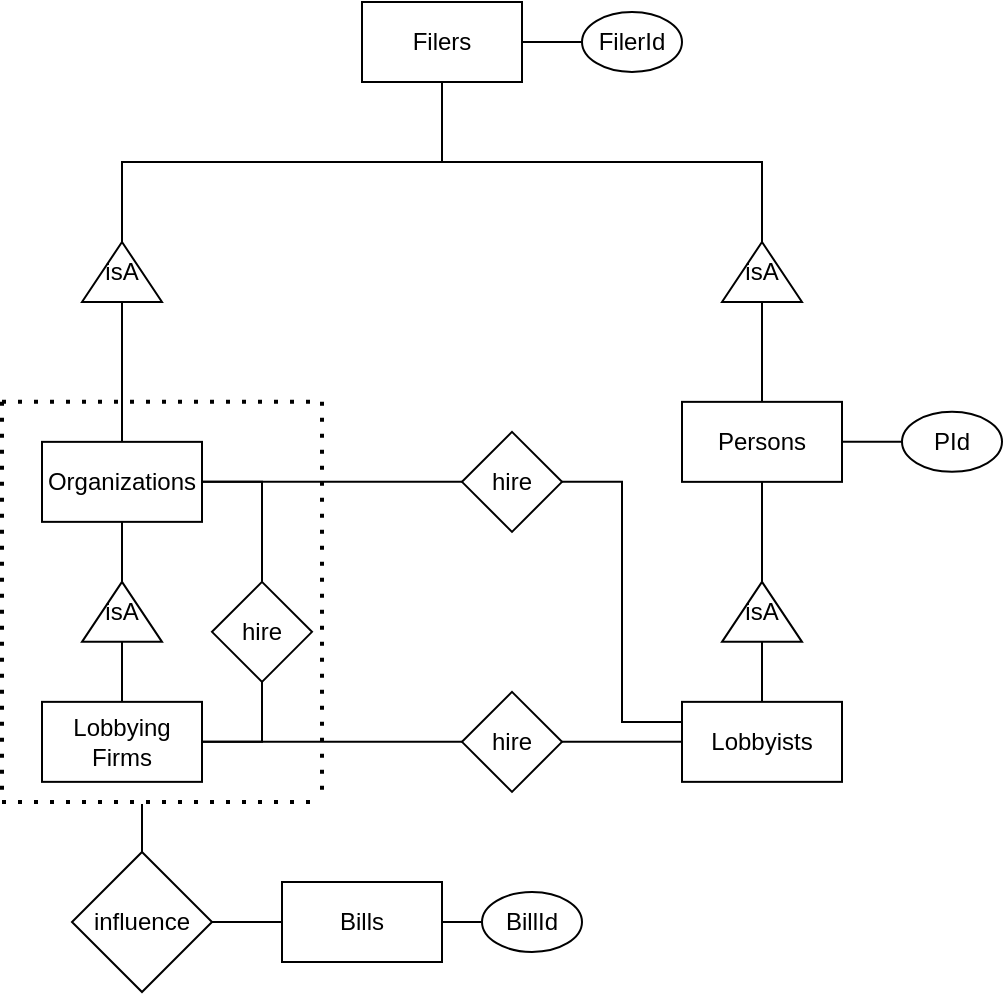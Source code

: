 <mxfile version="24.4.10" type="google">
  <diagram name="Page-1" id="SIr8nm7IsOfHWfWHqLsP">
    <mxGraphModel grid="1" page="1" gridSize="10" guides="1" tooltips="1" connect="1" arrows="1" fold="1" pageScale="1" pageWidth="850" pageHeight="1100" math="0" shadow="0">
      <root>
        <mxCell id="0" />
        <mxCell id="1" parent="0" />
        <mxCell id="lydc4LzYDRhMZ7QRW08D-1" value="Filers" style="rounded=0;whiteSpace=wrap;html=1;" vertex="1" parent="1">
          <mxGeometry x="400" y="40" width="80" height="40" as="geometry" />
        </mxCell>
        <mxCell id="lydc4LzYDRhMZ7QRW08D-4" style="edgeStyle=orthogonalEdgeStyle;rounded=0;orthogonalLoop=1;jettySize=auto;html=1;entryX=0;entryY=0.5;entryDx=0;entryDy=0;endArrow=none;endFill=0;" edge="1" parent="1" source="lydc4LzYDRhMZ7QRW08D-2" target="lydc4LzYDRhMZ7QRW08D-3">
          <mxGeometry relative="1" as="geometry" />
        </mxCell>
        <mxCell id="lydc4LzYDRhMZ7QRW08D-2" value="Persons" style="rounded=0;whiteSpace=wrap;html=1;" vertex="1" parent="1">
          <mxGeometry x="560" y="239.93" width="80" height="40" as="geometry" />
        </mxCell>
        <mxCell id="lydc4LzYDRhMZ7QRW08D-24" style="edgeStyle=orthogonalEdgeStyle;rounded=0;orthogonalLoop=1;jettySize=auto;html=1;entryX=0.5;entryY=1;entryDx=0;entryDy=0;endArrow=none;endFill=0;exitX=1;exitY=0.5;exitDx=0;exitDy=0;" edge="1" parent="1" source="lydc4LzYDRhMZ7QRW08D-3" target="lydc4LzYDRhMZ7QRW08D-1">
          <mxGeometry relative="1" as="geometry">
            <Array as="points">
              <mxPoint x="600" y="120" />
              <mxPoint x="440" y="120" />
            </Array>
          </mxGeometry>
        </mxCell>
        <mxCell id="lydc4LzYDRhMZ7QRW08D-3" value="isA" style="triangle;whiteSpace=wrap;html=1;direction=north;" vertex="1" parent="1">
          <mxGeometry x="580" y="160" width="40" height="30" as="geometry" />
        </mxCell>
        <mxCell id="MABTBO3klMH7pJVQwGnV-33" style="edgeStyle=none;curved=1;rounded=0;orthogonalLoop=1;jettySize=auto;html=1;entryX=1;entryY=0.5;entryDx=0;entryDy=0;fontSize=12;startSize=8;endSize=8;endArrow=none;endFill=0;" edge="1" parent="1" source="lydc4LzYDRhMZ7QRW08D-11" target="MABTBO3klMH7pJVQwGnV-29">
          <mxGeometry relative="1" as="geometry" />
        </mxCell>
        <mxCell id="fVZXy8tLX4e8cF8Ec6CE-1" style="edgeStyle=orthogonalEdgeStyle;rounded=0;orthogonalLoop=1;jettySize=auto;html=1;entryX=0;entryY=0.5;entryDx=0;entryDy=0;endArrow=none;endFill=0;" edge="1" parent="1" source="lydc4LzYDRhMZ7QRW08D-11" target="GIzlLRXuXj8KtMYb0bmO-1">
          <mxGeometry relative="1" as="geometry" />
        </mxCell>
        <mxCell id="lydc4LzYDRhMZ7QRW08D-11" value="Organizations" style="rounded=0;whiteSpace=wrap;html=1;" vertex="1" parent="1">
          <mxGeometry x="240" y="259.93" width="80" height="40" as="geometry" />
        </mxCell>
        <mxCell id="VWvjYX9mZCQNer7j0UDy-4" style="edgeStyle=orthogonalEdgeStyle;rounded=0;orthogonalLoop=1;jettySize=auto;html=1;entryX=0.5;entryY=1;entryDx=0;entryDy=0;endArrow=none;endFill=0;exitX=1;exitY=0.5;exitDx=0;exitDy=0;" edge="1" parent="1" source="lydc4LzYDRhMZ7QRW08D-12" target="lydc4LzYDRhMZ7QRW08D-1">
          <mxGeometry relative="1" as="geometry" />
        </mxCell>
        <mxCell id="lydc4LzYDRhMZ7QRW08D-12" value="isA" style="triangle;whiteSpace=wrap;html=1;direction=north;" vertex="1" parent="1">
          <mxGeometry x="260" y="160" width="40" height="30" as="geometry" />
        </mxCell>
        <mxCell id="lydc4LzYDRhMZ7QRW08D-16" style="edgeStyle=orthogonalEdgeStyle;rounded=0;orthogonalLoop=1;jettySize=auto;html=1;endArrow=none;endFill=0;exitX=0.5;exitY=0;exitDx=0;exitDy=0;" edge="1" parent="1" source="lydc4LzYDRhMZ7QRW08D-15">
          <mxGeometry relative="1" as="geometry">
            <mxPoint x="320" y="279.93" as="targetPoint" />
            <Array as="points">
              <mxPoint x="350" y="279.93" />
            </Array>
            <mxPoint x="355" y="329.93" as="sourcePoint" />
          </mxGeometry>
        </mxCell>
        <mxCell id="lydc4LzYDRhMZ7QRW08D-15" value="hire" style="rhombus;whiteSpace=wrap;html=1;" vertex="1" parent="1">
          <mxGeometry x="325" y="329.93" width="50" height="50" as="geometry" />
        </mxCell>
        <mxCell id="lydc4LzYDRhMZ7QRW08D-18" style="edgeStyle=orthogonalEdgeStyle;rounded=0;orthogonalLoop=1;jettySize=auto;html=1;entryX=0.5;entryY=1;entryDx=0;entryDy=0;endArrow=none;endFill=0;" edge="1" parent="1" source="lydc4LzYDRhMZ7QRW08D-17" target="lydc4LzYDRhMZ7QRW08D-15">
          <mxGeometry relative="1" as="geometry">
            <mxPoint x="355" y="379.93" as="targetPoint" />
          </mxGeometry>
        </mxCell>
        <mxCell id="lydc4LzYDRhMZ7QRW08D-17" value="Lobbying Firms" style="rounded=0;whiteSpace=wrap;html=1;" vertex="1" parent="1">
          <mxGeometry x="240" y="389.93" width="80" height="40" as="geometry" />
        </mxCell>
        <mxCell id="lydc4LzYDRhMZ7QRW08D-23" value="" style="endArrow=none;html=1;rounded=0;entryX=0;entryY=0.5;entryDx=0;entryDy=0;exitX=0.5;exitY=0;exitDx=0;exitDy=0;" edge="1" parent="1" source="lydc4LzYDRhMZ7QRW08D-11" target="lydc4LzYDRhMZ7QRW08D-12">
          <mxGeometry width="50" height="50" relative="1" as="geometry">
            <mxPoint x="280" y="270" as="sourcePoint" />
            <mxPoint x="210" y="280" as="targetPoint" />
          </mxGeometry>
        </mxCell>
        <mxCell id="lydc4LzYDRhMZ7QRW08D-27" style="edgeStyle=orthogonalEdgeStyle;rounded=0;orthogonalLoop=1;jettySize=auto;html=1;entryX=1;entryY=0.5;entryDx=0;entryDy=0;endArrow=none;endFill=0;" edge="1" parent="1" source="lydc4LzYDRhMZ7QRW08D-26" target="lydc4LzYDRhMZ7QRW08D-1">
          <mxGeometry relative="1" as="geometry" />
        </mxCell>
        <mxCell id="lydc4LzYDRhMZ7QRW08D-26" value="FilerId" style="ellipse;whiteSpace=wrap;html=1;" vertex="1" parent="1">
          <mxGeometry x="510" y="45" width="50" height="30" as="geometry" />
        </mxCell>
        <mxCell id="lydc4LzYDRhMZ7QRW08D-45" style="edgeStyle=orthogonalEdgeStyle;rounded=0;orthogonalLoop=1;jettySize=auto;html=1;entryX=0;entryY=0.5;entryDx=0;entryDy=0;endArrow=none;endFill=0;" edge="1" parent="1" source="lydc4LzYDRhMZ7QRW08D-40" target="lydc4LzYDRhMZ7QRW08D-43">
          <mxGeometry relative="1" as="geometry" />
        </mxCell>
        <mxCell id="lydc4LzYDRhMZ7QRW08D-40" value="Lobbyists" style="rounded=0;whiteSpace=wrap;html=1;" vertex="1" parent="1">
          <mxGeometry x="560" y="389.93" width="80" height="40" as="geometry" />
        </mxCell>
        <mxCell id="VWvjYX9mZCQNer7j0UDy-3" style="edgeStyle=orthogonalEdgeStyle;rounded=0;orthogonalLoop=1;jettySize=auto;html=1;entryX=0.5;entryY=1;entryDx=0;entryDy=0;endArrow=none;endFill=0;" edge="1" parent="1" source="lydc4LzYDRhMZ7QRW08D-43" target="lydc4LzYDRhMZ7QRW08D-2">
          <mxGeometry relative="1" as="geometry" />
        </mxCell>
        <mxCell id="lydc4LzYDRhMZ7QRW08D-43" value="isA" style="triangle;whiteSpace=wrap;html=1;direction=north;" vertex="1" parent="1">
          <mxGeometry x="580" y="329.93" width="40" height="30" as="geometry" />
        </mxCell>
        <mxCell id="lydc4LzYDRhMZ7QRW08D-61" style="edgeStyle=orthogonalEdgeStyle;rounded=0;orthogonalLoop=1;jettySize=auto;html=1;entryX=0;entryY=0.5;entryDx=0;entryDy=0;endArrow=none;endFill=0;" edge="1" parent="1" source="lydc4LzYDRhMZ7QRW08D-60" target="lydc4LzYDRhMZ7QRW08D-40">
          <mxGeometry relative="1" as="geometry" />
        </mxCell>
        <mxCell id="lydc4LzYDRhMZ7QRW08D-60" value="hire" style="rhombus;whiteSpace=wrap;html=1;" vertex="1" parent="1">
          <mxGeometry x="450" y="384.93" width="50" height="50" as="geometry" />
        </mxCell>
        <mxCell id="lydc4LzYDRhMZ7QRW08D-65" style="edgeStyle=orthogonalEdgeStyle;rounded=0;orthogonalLoop=1;jettySize=auto;html=1;entryX=0;entryY=0.5;entryDx=0;entryDy=0;endArrow=none;endFill=0;" edge="1" parent="1" source="lydc4LzYDRhMZ7QRW08D-63" target="lydc4LzYDRhMZ7QRW08D-64">
          <mxGeometry relative="1" as="geometry" />
        </mxCell>
        <mxCell id="lydc4LzYDRhMZ7QRW08D-66" style="edgeStyle=orthogonalEdgeStyle;rounded=0;orthogonalLoop=1;jettySize=auto;html=1;endArrow=none;endFill=0;exitX=0.5;exitY=0;exitDx=0;exitDy=0;" edge="1" parent="1" source="lydc4LzYDRhMZ7QRW08D-63">
          <mxGeometry relative="1" as="geometry">
            <mxPoint x="290" y="441" as="targetPoint" />
            <Array as="points">
              <mxPoint x="290" y="460" />
              <mxPoint x="290" y="460" />
            </Array>
          </mxGeometry>
        </mxCell>
        <mxCell id="lydc4LzYDRhMZ7QRW08D-63" value="influence" style="rhombus;whiteSpace=wrap;html=1;" vertex="1" parent="1">
          <mxGeometry x="255" y="465" width="70" height="70" as="geometry" />
        </mxCell>
        <mxCell id="lydc4LzYDRhMZ7QRW08D-64" value="Bills" style="rounded=0;whiteSpace=wrap;html=1;" vertex="1" parent="1">
          <mxGeometry x="360" y="480" width="80" height="40" as="geometry" />
        </mxCell>
        <mxCell id="lydc4LzYDRhMZ7QRW08D-82" style="edgeStyle=orthogonalEdgeStyle;rounded=0;orthogonalLoop=1;jettySize=auto;html=1;entryX=1;entryY=0.5;entryDx=0;entryDy=0;endArrow=none;endFill=0;" edge="1" parent="1" source="lydc4LzYDRhMZ7QRW08D-81" target="lydc4LzYDRhMZ7QRW08D-2">
          <mxGeometry relative="1" as="geometry" />
        </mxCell>
        <mxCell id="lydc4LzYDRhMZ7QRW08D-81" value="PId" style="ellipse;whiteSpace=wrap;html=1;" vertex="1" parent="1">
          <mxGeometry x="670" y="244.93" width="50" height="30" as="geometry" />
        </mxCell>
        <mxCell id="lydc4LzYDRhMZ7QRW08D-84" style="edgeStyle=orthogonalEdgeStyle;rounded=0;orthogonalLoop=1;jettySize=auto;html=1;endArrow=none;endFill=0;" edge="1" parent="1" source="lydc4LzYDRhMZ7QRW08D-83" target="lydc4LzYDRhMZ7QRW08D-64">
          <mxGeometry relative="1" as="geometry" />
        </mxCell>
        <mxCell id="lydc4LzYDRhMZ7QRW08D-83" value="BillId" style="ellipse;whiteSpace=wrap;html=1;" vertex="1" parent="1">
          <mxGeometry x="460" y="485" width="50" height="30" as="geometry" />
        </mxCell>
        <mxCell id="MABTBO3klMH7pJVQwGnV-32" style="edgeStyle=none;curved=1;rounded=0;orthogonalLoop=1;jettySize=auto;html=1;entryX=0.5;entryY=0;entryDx=0;entryDy=0;fontSize=12;startSize=8;endSize=8;endArrow=none;endFill=0;" edge="1" parent="1" source="MABTBO3klMH7pJVQwGnV-29" target="lydc4LzYDRhMZ7QRW08D-17">
          <mxGeometry relative="1" as="geometry" />
        </mxCell>
        <mxCell id="MABTBO3klMH7pJVQwGnV-29" value="isA" style="triangle;whiteSpace=wrap;html=1;direction=north;" vertex="1" parent="1">
          <mxGeometry x="260" y="329.93" width="40" height="30" as="geometry" />
        </mxCell>
        <mxCell id="oukhW7Wxim-JSfRWXSc4-1" value="" style="endArrow=none;dashed=1;html=1;dashPattern=1 3;strokeWidth=2;rounded=0;" edge="1" parent="1">
          <mxGeometry width="50" height="50" relative="1" as="geometry">
            <mxPoint x="220" y="239.93" as="sourcePoint" />
            <mxPoint x="380" y="239.93" as="targetPoint" />
          </mxGeometry>
        </mxCell>
        <mxCell id="oukhW7Wxim-JSfRWXSc4-2" value="" style="endArrow=none;dashed=1;html=1;dashPattern=1 3;strokeWidth=2;rounded=0;" edge="1" parent="1">
          <mxGeometry width="50" height="50" relative="1" as="geometry">
            <mxPoint x="220" y="440" as="sourcePoint" />
            <mxPoint x="380" y="440" as="targetPoint" />
          </mxGeometry>
        </mxCell>
        <mxCell id="oukhW7Wxim-JSfRWXSc4-3" value="" style="endArrow=none;dashed=1;html=1;dashPattern=1 3;strokeWidth=2;rounded=0;" edge="1" parent="1">
          <mxGeometry width="50" height="50" relative="1" as="geometry">
            <mxPoint x="380" y="239.93" as="sourcePoint" />
            <mxPoint x="380" y="439.93" as="targetPoint" />
          </mxGeometry>
        </mxCell>
        <mxCell id="oukhW7Wxim-JSfRWXSc4-4" value="" style="endArrow=none;dashed=1;html=1;dashPattern=1 3;strokeWidth=2;rounded=0;" edge="1" parent="1">
          <mxGeometry width="50" height="50" relative="1" as="geometry">
            <mxPoint x="220" y="239.93" as="sourcePoint" />
            <mxPoint x="220" y="439.93" as="targetPoint" />
          </mxGeometry>
        </mxCell>
        <mxCell id="oukhW7Wxim-JSfRWXSc4-7" style="edgeStyle=orthogonalEdgeStyle;rounded=0;orthogonalLoop=1;jettySize=auto;html=1;entryX=0;entryY=0.5;entryDx=0;entryDy=0;endArrow=none;endFill=0;exitX=1;exitY=0.5;exitDx=0;exitDy=0;" edge="1" parent="1" source="lydc4LzYDRhMZ7QRW08D-17" target="lydc4LzYDRhMZ7QRW08D-60">
          <mxGeometry relative="1" as="geometry">
            <mxPoint x="380" y="410" as="sourcePoint" />
            <mxPoint x="300" y="470" as="targetPoint" />
          </mxGeometry>
        </mxCell>
        <mxCell id="GIzlLRXuXj8KtMYb0bmO-2" style="edgeStyle=orthogonalEdgeStyle;rounded=0;orthogonalLoop=1;jettySize=auto;html=1;endArrow=none;endFill=0;" edge="1" parent="1" source="GIzlLRXuXj8KtMYb0bmO-1">
          <mxGeometry relative="1" as="geometry">
            <mxPoint x="560" y="400" as="targetPoint" />
            <Array as="points">
              <mxPoint x="530" y="280" />
              <mxPoint x="530" y="400" />
              <mxPoint x="560" y="400" />
            </Array>
          </mxGeometry>
        </mxCell>
        <mxCell id="GIzlLRXuXj8KtMYb0bmO-1" value="hire" style="rhombus;whiteSpace=wrap;html=1;" vertex="1" parent="1">
          <mxGeometry x="450" y="254.93" width="50" height="50" as="geometry" />
        </mxCell>
      </root>
    </mxGraphModel>
  </diagram>
</mxfile>
